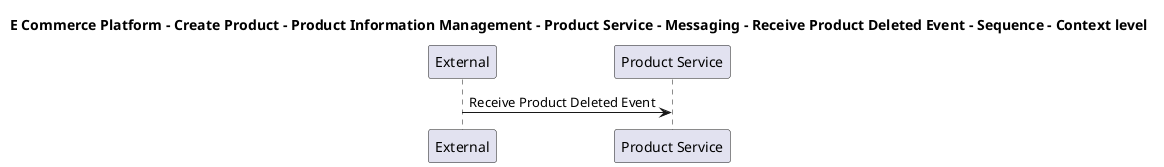 @startuml

title E Commerce Platform - Create Product - Product Information Management - Product Service - Messaging - Receive Product Deleted Event - Sequence - Context level

participant "External" as C4InterFlow.SoftwareSystems.ExternalSystem
participant "Product Service" as ECommercePlatform.CreateProduct.ProductInformationManagement.SoftwareSystems.ProductService

C4InterFlow.SoftwareSystems.ExternalSystem -> ECommercePlatform.CreateProduct.ProductInformationManagement.SoftwareSystems.ProductService : Receive Product Deleted Event


@enduml
